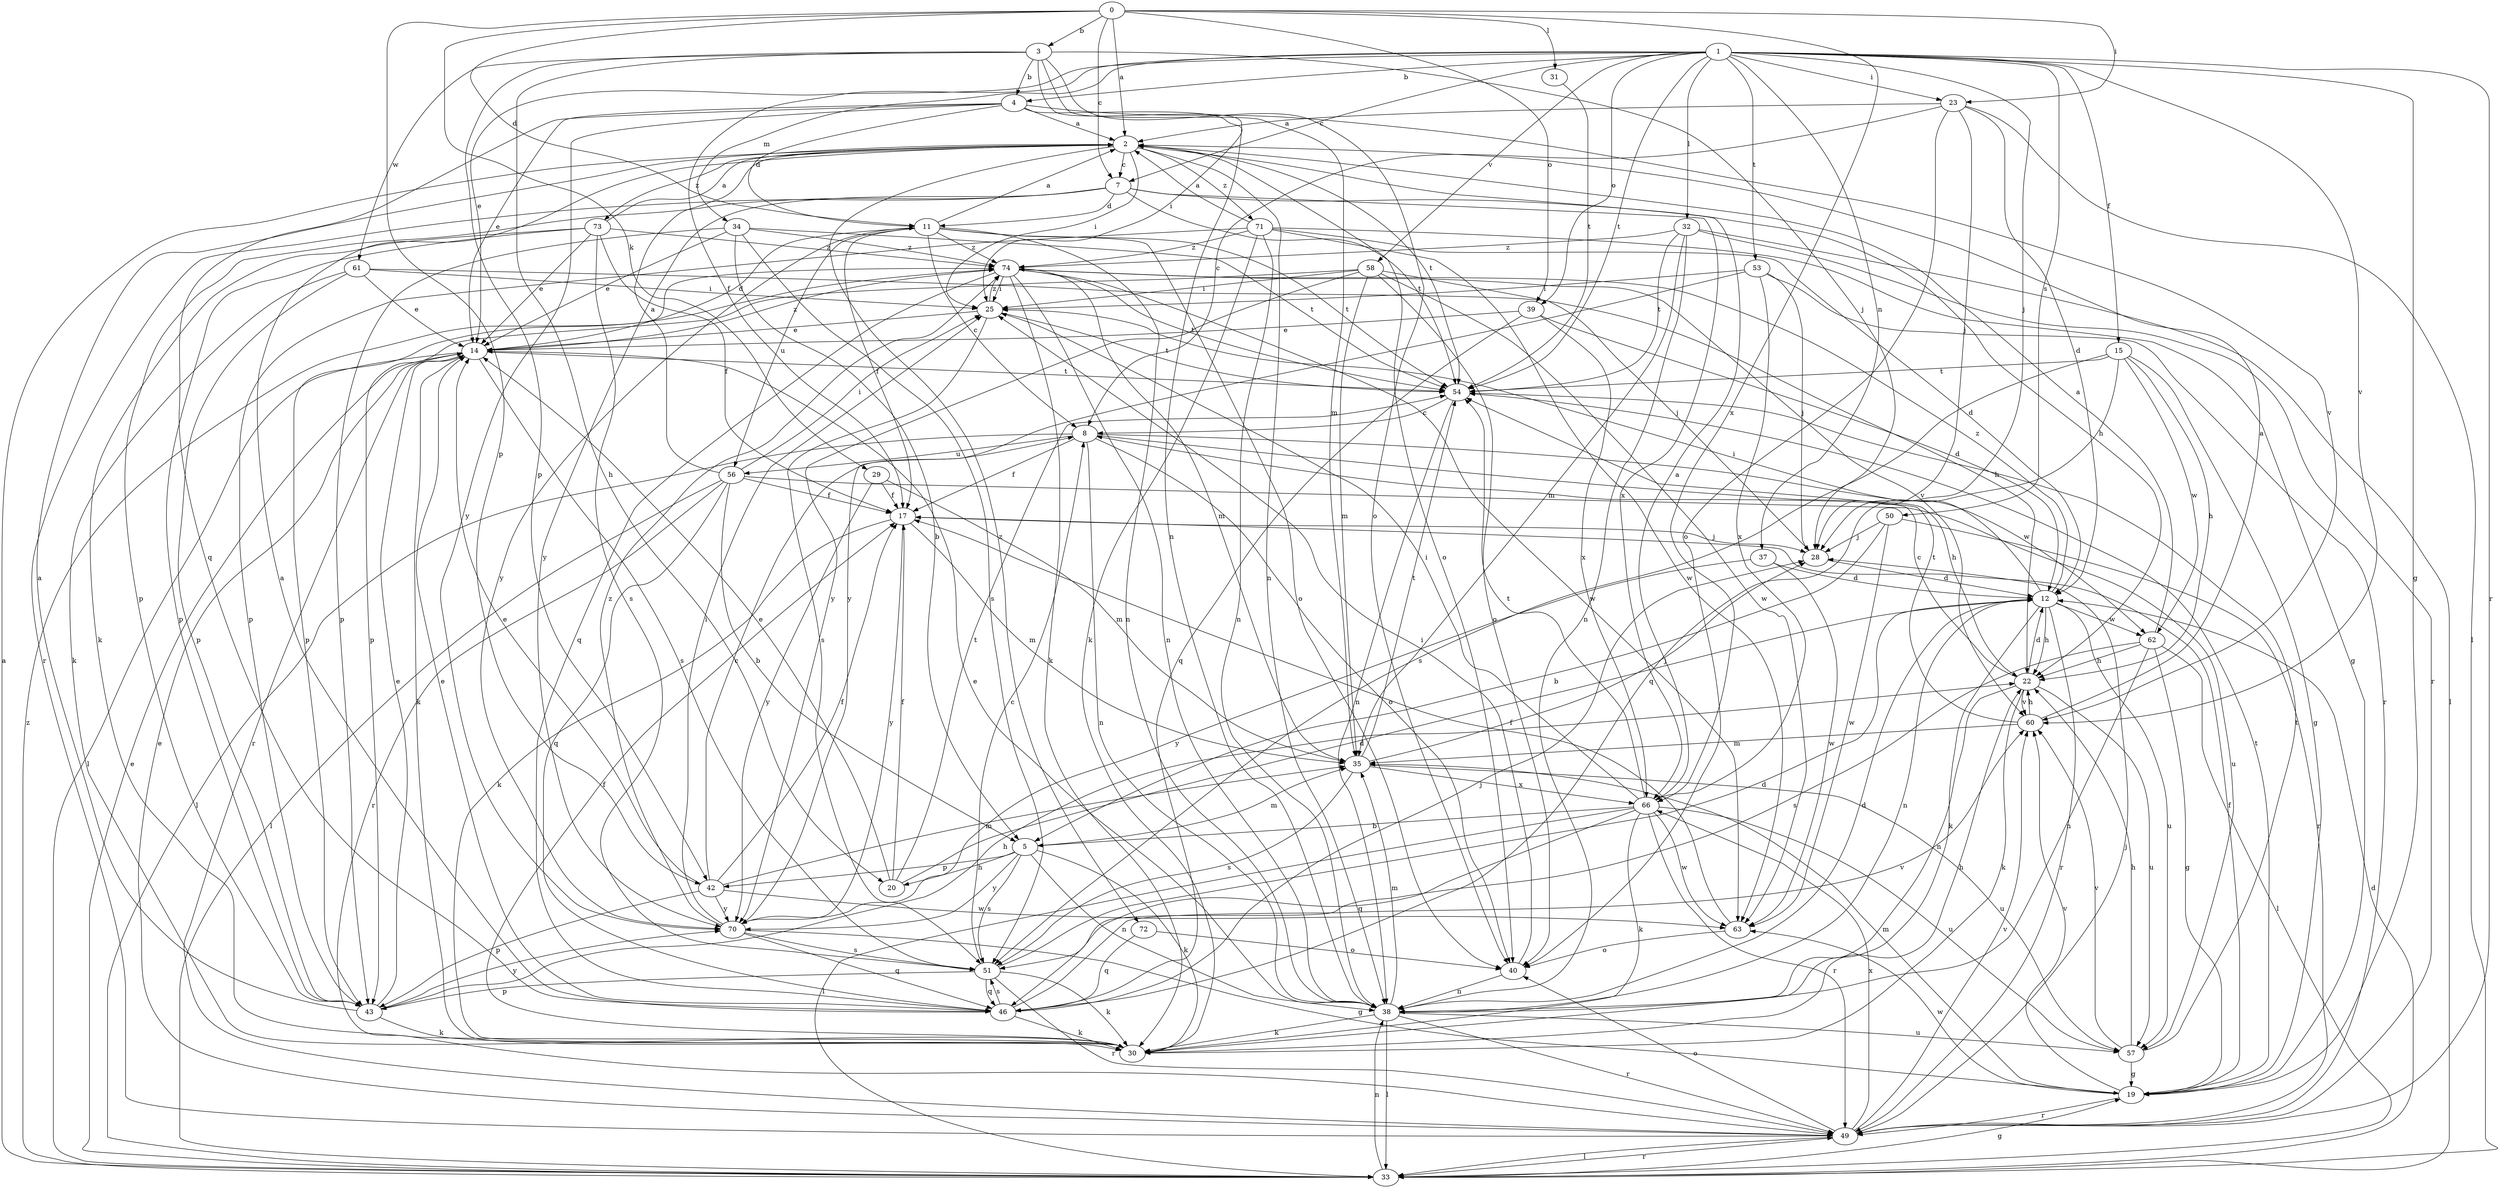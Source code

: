 strict digraph  {
0;
1;
2;
3;
4;
5;
7;
8;
11;
12;
14;
15;
17;
19;
20;
22;
23;
25;
28;
29;
30;
31;
32;
33;
34;
35;
37;
38;
39;
40;
42;
43;
46;
49;
50;
51;
53;
54;
56;
57;
58;
60;
61;
62;
63;
66;
70;
71;
72;
73;
74;
0 -> 2  [label=a];
0 -> 3  [label=b];
0 -> 7  [label=c];
0 -> 11  [label=d];
0 -> 23  [label=i];
0 -> 29  [label=k];
0 -> 31  [label=l];
0 -> 39  [label=o];
0 -> 42  [label=p];
0 -> 66  [label=x];
1 -> 4  [label=b];
1 -> 7  [label=c];
1 -> 14  [label=e];
1 -> 15  [label=f];
1 -> 17  [label=f];
1 -> 19  [label=g];
1 -> 23  [label=i];
1 -> 28  [label=j];
1 -> 32  [label=l];
1 -> 34  [label=m];
1 -> 37  [label=n];
1 -> 39  [label=o];
1 -> 49  [label=r];
1 -> 50  [label=s];
1 -> 53  [label=t];
1 -> 54  [label=t];
1 -> 58  [label=v];
1 -> 60  [label=v];
2 -> 7  [label=c];
2 -> 25  [label=i];
2 -> 38  [label=n];
2 -> 40  [label=o];
2 -> 54  [label=t];
2 -> 71  [label=z];
2 -> 72  [label=z];
2 -> 73  [label=z];
3 -> 4  [label=b];
3 -> 20  [label=h];
3 -> 28  [label=j];
3 -> 35  [label=m];
3 -> 38  [label=n];
3 -> 40  [label=o];
3 -> 42  [label=p];
3 -> 61  [label=w];
4 -> 2  [label=a];
4 -> 11  [label=d];
4 -> 14  [label=e];
4 -> 25  [label=i];
4 -> 46  [label=q];
4 -> 60  [label=v];
4 -> 70  [label=y];
5 -> 20  [label=h];
5 -> 30  [label=k];
5 -> 35  [label=m];
5 -> 38  [label=n];
5 -> 42  [label=p];
5 -> 51  [label=s];
5 -> 70  [label=y];
7 -> 11  [label=d];
7 -> 22  [label=h];
7 -> 43  [label=p];
7 -> 49  [label=r];
7 -> 54  [label=t];
7 -> 66  [label=x];
7 -> 70  [label=y];
8 -> 17  [label=f];
8 -> 22  [label=h];
8 -> 33  [label=l];
8 -> 38  [label=n];
8 -> 40  [label=o];
8 -> 56  [label=u];
8 -> 62  [label=w];
11 -> 2  [label=a];
11 -> 8  [label=c];
11 -> 17  [label=f];
11 -> 38  [label=n];
11 -> 40  [label=o];
11 -> 54  [label=t];
11 -> 56  [label=u];
11 -> 70  [label=y];
11 -> 74  [label=z];
12 -> 22  [label=h];
12 -> 25  [label=i];
12 -> 30  [label=k];
12 -> 38  [label=n];
12 -> 49  [label=r];
12 -> 57  [label=u];
12 -> 62  [label=w];
12 -> 74  [label=z];
14 -> 11  [label=d];
14 -> 30  [label=k];
14 -> 33  [label=l];
14 -> 49  [label=r];
14 -> 51  [label=s];
14 -> 54  [label=t];
14 -> 74  [label=z];
15 -> 19  [label=g];
15 -> 22  [label=h];
15 -> 46  [label=q];
15 -> 51  [label=s];
15 -> 54  [label=t];
15 -> 62  [label=w];
17 -> 28  [label=j];
17 -> 30  [label=k];
17 -> 35  [label=m];
17 -> 70  [label=y];
19 -> 17  [label=f];
19 -> 35  [label=m];
19 -> 49  [label=r];
19 -> 54  [label=t];
19 -> 60  [label=v];
19 -> 63  [label=w];
20 -> 12  [label=d];
20 -> 14  [label=e];
20 -> 17  [label=f];
20 -> 54  [label=t];
22 -> 8  [label=c];
22 -> 12  [label=d];
22 -> 30  [label=k];
22 -> 38  [label=n];
22 -> 57  [label=u];
22 -> 60  [label=v];
23 -> 2  [label=a];
23 -> 8  [label=c];
23 -> 12  [label=d];
23 -> 28  [label=j];
23 -> 33  [label=l];
23 -> 40  [label=o];
25 -> 14  [label=e];
25 -> 51  [label=s];
25 -> 54  [label=t];
25 -> 74  [label=z];
28 -> 12  [label=d];
29 -> 17  [label=f];
29 -> 35  [label=m];
29 -> 70  [label=y];
30 -> 17  [label=f];
30 -> 22  [label=h];
31 -> 54  [label=t];
32 -> 33  [label=l];
32 -> 35  [label=m];
32 -> 38  [label=n];
32 -> 49  [label=r];
32 -> 54  [label=t];
32 -> 74  [label=z];
33 -> 2  [label=a];
33 -> 12  [label=d];
33 -> 14  [label=e];
33 -> 19  [label=g];
33 -> 38  [label=n];
33 -> 49  [label=r];
33 -> 74  [label=z];
34 -> 5  [label=b];
34 -> 14  [label=e];
34 -> 43  [label=p];
34 -> 51  [label=s];
34 -> 54  [label=t];
34 -> 74  [label=z];
35 -> 28  [label=j];
35 -> 51  [label=s];
35 -> 54  [label=t];
35 -> 57  [label=u];
35 -> 66  [label=x];
37 -> 12  [label=d];
37 -> 63  [label=w];
37 -> 70  [label=y];
38 -> 12  [label=d];
38 -> 14  [label=e];
38 -> 30  [label=k];
38 -> 33  [label=l];
38 -> 35  [label=m];
38 -> 49  [label=r];
38 -> 57  [label=u];
39 -> 12  [label=d];
39 -> 14  [label=e];
39 -> 46  [label=q];
39 -> 66  [label=x];
40 -> 25  [label=i];
40 -> 38  [label=n];
42 -> 8  [label=c];
42 -> 14  [label=e];
42 -> 17  [label=f];
42 -> 35  [label=m];
42 -> 43  [label=p];
42 -> 63  [label=w];
42 -> 70  [label=y];
43 -> 2  [label=a];
43 -> 14  [label=e];
43 -> 22  [label=h];
43 -> 30  [label=k];
43 -> 70  [label=y];
46 -> 2  [label=a];
46 -> 14  [label=e];
46 -> 28  [label=j];
46 -> 30  [label=k];
46 -> 51  [label=s];
46 -> 60  [label=v];
49 -> 14  [label=e];
49 -> 28  [label=j];
49 -> 33  [label=l];
49 -> 40  [label=o];
49 -> 60  [label=v];
49 -> 66  [label=x];
50 -> 5  [label=b];
50 -> 28  [label=j];
50 -> 49  [label=r];
50 -> 63  [label=w];
51 -> 8  [label=c];
51 -> 12  [label=d];
51 -> 30  [label=k];
51 -> 43  [label=p];
51 -> 46  [label=q];
51 -> 49  [label=r];
53 -> 25  [label=i];
53 -> 28  [label=j];
53 -> 49  [label=r];
53 -> 66  [label=x];
53 -> 70  [label=y];
54 -> 8  [label=c];
54 -> 38  [label=n];
56 -> 2  [label=a];
56 -> 5  [label=b];
56 -> 17  [label=f];
56 -> 25  [label=i];
56 -> 33  [label=l];
56 -> 46  [label=q];
56 -> 49  [label=r];
56 -> 57  [label=u];
57 -> 19  [label=g];
57 -> 22  [label=h];
57 -> 54  [label=t];
57 -> 60  [label=v];
58 -> 25  [label=i];
58 -> 28  [label=j];
58 -> 35  [label=m];
58 -> 40  [label=o];
58 -> 43  [label=p];
58 -> 63  [label=w];
58 -> 70  [label=y];
60 -> 2  [label=a];
60 -> 22  [label=h];
60 -> 35  [label=m];
60 -> 54  [label=t];
61 -> 14  [label=e];
61 -> 22  [label=h];
61 -> 25  [label=i];
61 -> 30  [label=k];
61 -> 43  [label=p];
62 -> 2  [label=a];
62 -> 19  [label=g];
62 -> 22  [label=h];
62 -> 33  [label=l];
62 -> 38  [label=n];
62 -> 51  [label=s];
63 -> 17  [label=f];
63 -> 40  [label=o];
66 -> 2  [label=a];
66 -> 5  [label=b];
66 -> 25  [label=i];
66 -> 30  [label=k];
66 -> 33  [label=l];
66 -> 46  [label=q];
66 -> 49  [label=r];
66 -> 54  [label=t];
66 -> 57  [label=u];
66 -> 63  [label=w];
70 -> 19  [label=g];
70 -> 25  [label=i];
70 -> 46  [label=q];
70 -> 51  [label=s];
70 -> 74  [label=z];
71 -> 2  [label=a];
71 -> 12  [label=d];
71 -> 19  [label=g];
71 -> 30  [label=k];
71 -> 38  [label=n];
71 -> 43  [label=p];
71 -> 63  [label=w];
71 -> 74  [label=z];
72 -> 40  [label=o];
72 -> 46  [label=q];
73 -> 2  [label=a];
73 -> 14  [label=e];
73 -> 17  [label=f];
73 -> 30  [label=k];
73 -> 43  [label=p];
73 -> 51  [label=s];
73 -> 74  [label=z];
74 -> 25  [label=i];
74 -> 30  [label=k];
74 -> 35  [label=m];
74 -> 38  [label=n];
74 -> 43  [label=p];
74 -> 46  [label=q];
74 -> 54  [label=t];
74 -> 60  [label=v];
74 -> 63  [label=w];
}
